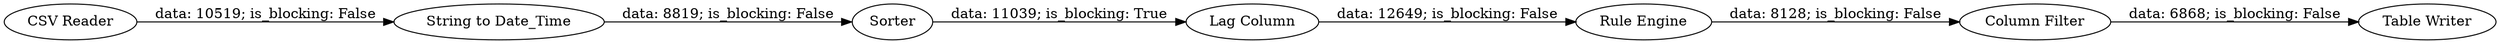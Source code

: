 digraph {
	"-8055199318648681370_17" [label="Rule Engine"]
	"-8055199318648681370_18" [label="Column Filter"]
	"-8055199318648681370_16" [label="Lag Column"]
	"-8055199318648681370_20" [label=Sorter]
	"-8055199318648681370_19" [label="Table Writer"]
	"-8055199318648681370_15" [label="CSV Reader"]
	"-8055199318648681370_21" [label="String to Date_Time"]
	"-8055199318648681370_20" -> "-8055199318648681370_16" [label="data: 11039; is_blocking: True"]
	"-8055199318648681370_18" -> "-8055199318648681370_19" [label="data: 6868; is_blocking: False"]
	"-8055199318648681370_21" -> "-8055199318648681370_20" [label="data: 8819; is_blocking: False"]
	"-8055199318648681370_15" -> "-8055199318648681370_21" [label="data: 10519; is_blocking: False"]
	"-8055199318648681370_17" -> "-8055199318648681370_18" [label="data: 8128; is_blocking: False"]
	"-8055199318648681370_16" -> "-8055199318648681370_17" [label="data: 12649; is_blocking: False"]
	rankdir=LR
}
